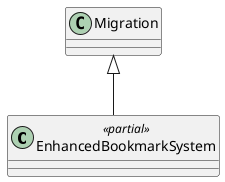 @startuml
class EnhancedBookmarkSystem <<partial>> {
}
Migration <|-- EnhancedBookmarkSystem
@enduml
